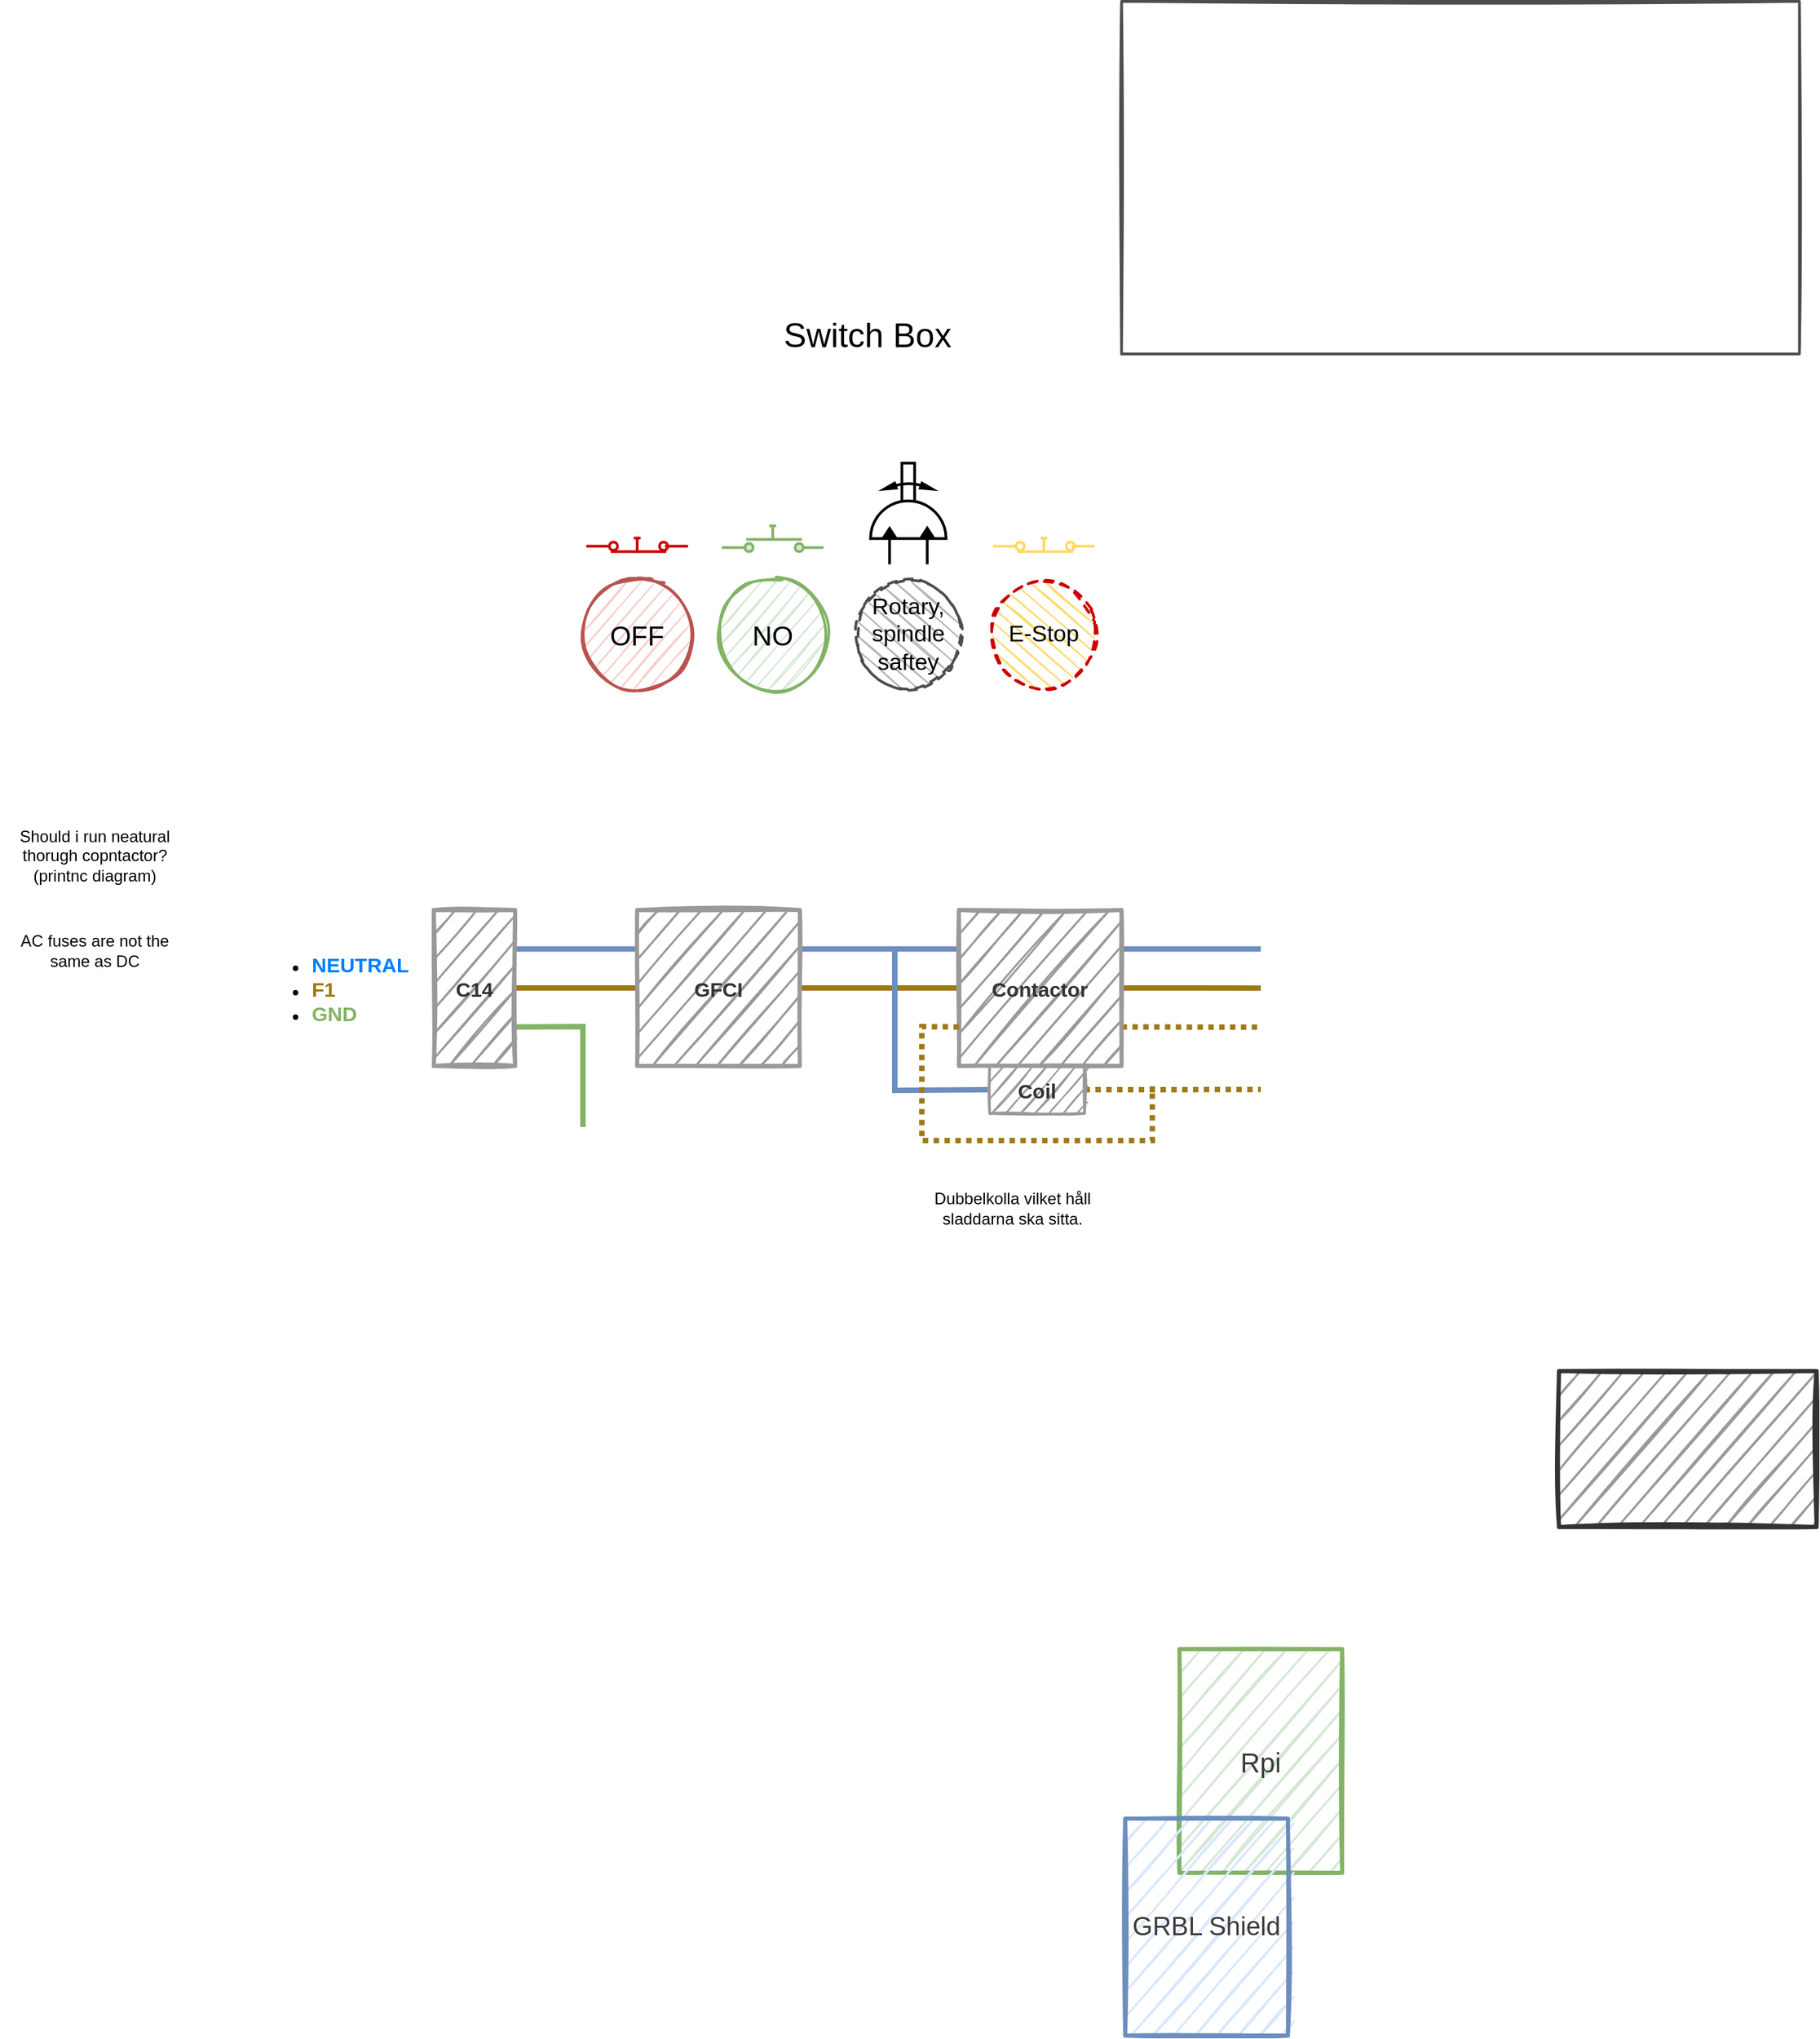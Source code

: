 <mxfile version="14.7.6" type="github">
  <diagram id="WN819PLStXToIRm2dHOi" name="Page-1">
    <mxGraphModel dx="2832" dy="1810" grid="1" gridSize="10" guides="1" tooltips="1" connect="1" arrows="1" fold="1" page="1" pageScale="1" pageWidth="1654" pageHeight="1169" math="0" shadow="0">
      <root>
        <mxCell id="0" />
        <mxCell id="1" parent="0" />
        <mxCell id="LDjXvFkaUpSCtm-YkeH0-2" value="&lt;font style=&quot;font-size: 20px&quot; color=&quot;#3b3b3b&quot;&gt;Rpi&lt;/font&gt;" style="rounded=0;whiteSpace=wrap;html=1;fillColor=#d5e8d4;strokeColor=#82b366;sketch=1;strokeWidth=3;" vertex="1" parent="1">
          <mxGeometry x="590" y="585" width="120" height="165" as="geometry" />
        </mxCell>
        <mxCell id="LDjXvFkaUpSCtm-YkeH0-3" value="&lt;font color=&quot;#3b3b3b&quot;&gt;&lt;font style=&quot;font-size: 19px&quot;&gt;GRBL Shield&lt;/font&gt;&lt;br&gt;&lt;/font&gt;" style="rounded=0;whiteSpace=wrap;html=1;fillColor=#dae8fc;strokeColor=#6c8ebf;sketch=1;strokeWidth=3;" vertex="1" parent="1">
          <mxGeometry x="550" y="710" width="120" height="160" as="geometry" />
        </mxCell>
        <mxCell id="LDjXvFkaUpSCtm-YkeH0-5" value="" style="rounded=0;whiteSpace=wrap;html=1;sketch=1;strokeWidth=3;fontColor=#333333;fillColor=#999999;strokeColor=#333333;" vertex="1" parent="1">
          <mxGeometry x="870" y="380" width="190" height="115" as="geometry" />
        </mxCell>
        <mxCell id="LDjXvFkaUpSCtm-YkeH0-18" style="edgeStyle=none;rounded=0;sketch=0;orthogonalLoop=1;jettySize=auto;html=1;exitX=1;exitY=0.25;exitDx=0;exitDy=0;entryX=0;entryY=0.25;entryDx=0;entryDy=0;strokeColor=#6c8ebf;strokeWidth=4;endArrow=none;endFill=0;fillColor=#dae8fc;" edge="1" parent="1" source="LDjXvFkaUpSCtm-YkeH0-8" target="LDjXvFkaUpSCtm-YkeH0-15">
          <mxGeometry relative="1" as="geometry" />
        </mxCell>
        <mxCell id="LDjXvFkaUpSCtm-YkeH0-19" style="edgeStyle=none;rounded=0;sketch=0;orthogonalLoop=1;jettySize=auto;html=1;exitX=1;exitY=0.5;exitDx=0;exitDy=0;entryX=0;entryY=0.5;entryDx=0;entryDy=0;strokeWidth=4;endArrow=none;endFill=0;strokeColor=#9E7915;" edge="1" parent="1" source="LDjXvFkaUpSCtm-YkeH0-8" target="LDjXvFkaUpSCtm-YkeH0-15">
          <mxGeometry relative="1" as="geometry" />
        </mxCell>
        <mxCell id="LDjXvFkaUpSCtm-YkeH0-20" style="edgeStyle=none;rounded=0;sketch=0;orthogonalLoop=1;jettySize=auto;html=1;exitX=1;exitY=0.75;exitDx=0;exitDy=0;endArrow=none;endFill=0;strokeColor=#82b366;strokeWidth=4;fillColor=#d5e8d4;jumpStyle=none;" edge="1" parent="1" source="LDjXvFkaUpSCtm-YkeH0-8">
          <mxGeometry relative="1" as="geometry">
            <mxPoint x="150" y="200" as="targetPoint" />
            <Array as="points">
              <mxPoint x="150" y="126" />
            </Array>
          </mxGeometry>
        </mxCell>
        <mxCell id="LDjXvFkaUpSCtm-YkeH0-8" value="&lt;font style=&quot;font-size: 15px&quot;&gt;&lt;b&gt;C14&lt;/b&gt;&lt;/font&gt;" style="rounded=0;whiteSpace=wrap;html=1;sketch=1;strokeWidth=3;fontColor=#333333;fillColor=#999999;strokeColor=#999999;" vertex="1" parent="1">
          <mxGeometry x="40" y="40" width="60" height="115" as="geometry" />
        </mxCell>
        <mxCell id="LDjXvFkaUpSCtm-YkeH0-24" style="edgeStyle=none;rounded=0;sketch=0;jumpStyle=none;orthogonalLoop=1;jettySize=auto;html=1;exitX=1;exitY=0.25;exitDx=0;exitDy=0;entryX=0;entryY=0.25;entryDx=0;entryDy=0;endArrow=none;endFill=0;strokeColor=#6c8ebf;strokeWidth=4;fillColor=#dae8fc;" edge="1" parent="1" source="LDjXvFkaUpSCtm-YkeH0-15" target="LDjXvFkaUpSCtm-YkeH0-23">
          <mxGeometry relative="1" as="geometry" />
        </mxCell>
        <mxCell id="LDjXvFkaUpSCtm-YkeH0-25" style="edgeStyle=none;rounded=0;sketch=0;jumpStyle=none;orthogonalLoop=1;jettySize=auto;html=1;exitX=1;exitY=0.5;exitDx=0;exitDy=0;entryX=0;entryY=0.5;entryDx=0;entryDy=0;endArrow=none;endFill=0;strokeColor=#9E7915;strokeWidth=4;" edge="1" parent="1" source="LDjXvFkaUpSCtm-YkeH0-15" target="LDjXvFkaUpSCtm-YkeH0-23">
          <mxGeometry relative="1" as="geometry" />
        </mxCell>
        <mxCell id="LDjXvFkaUpSCtm-YkeH0-15" value="&lt;span style=&quot;font-size: 15px&quot;&gt;&lt;b&gt;GFCI&lt;/b&gt;&lt;/span&gt;" style="rounded=0;whiteSpace=wrap;html=1;sketch=1;strokeWidth=3;fontColor=#333333;fillColor=#999999;strokeColor=#999999;perimeterSpacing=0;" vertex="1" parent="1">
          <mxGeometry x="190" y="40" width="120" height="115" as="geometry" />
        </mxCell>
        <mxCell id="LDjXvFkaUpSCtm-YkeH0-22" value="Should i run neatural thorugh copntactor? (printnc diagram)" style="text;html=1;strokeColor=none;fillColor=none;align=center;verticalAlign=middle;whiteSpace=wrap;rounded=0;sketch=1;" vertex="1" parent="1">
          <mxGeometry x="-280" y="-30" width="140" height="60" as="geometry" />
        </mxCell>
        <mxCell id="LDjXvFkaUpSCtm-YkeH0-47" style="edgeStyle=none;rounded=0;sketch=0;jumpStyle=none;orthogonalLoop=1;jettySize=auto;html=1;exitX=1;exitY=0.25;exitDx=0;exitDy=0;endArrow=none;endFill=0;strokeColor=#6c8ebf;strokeWidth=4;fillColor=#dae8fc;" edge="1" parent="1" source="LDjXvFkaUpSCtm-YkeH0-23">
          <mxGeometry relative="1" as="geometry">
            <mxPoint x="650" y="68.8" as="targetPoint" />
          </mxGeometry>
        </mxCell>
        <mxCell id="LDjXvFkaUpSCtm-YkeH0-48" style="edgeStyle=none;rounded=0;sketch=0;jumpStyle=none;orthogonalLoop=1;jettySize=auto;html=1;exitX=1;exitY=0.5;exitDx=0;exitDy=0;endArrow=none;endFill=0;strokeColor=#9E7915;strokeWidth=4;" edge="1" parent="1" source="LDjXvFkaUpSCtm-YkeH0-23">
          <mxGeometry relative="1" as="geometry">
            <mxPoint x="650" y="97.6" as="targetPoint" />
          </mxGeometry>
        </mxCell>
        <mxCell id="LDjXvFkaUpSCtm-YkeH0-50" style="edgeStyle=none;rounded=0;sketch=0;jumpStyle=none;jumpSize=2;orthogonalLoop=1;jettySize=auto;html=1;exitX=1;exitY=0.75;exitDx=0;exitDy=0;dashed=1;dashPattern=1 1;endArrow=none;endFill=0;endSize=6;strokeColor=#9E7915;strokeWidth=4;" edge="1" parent="1" source="LDjXvFkaUpSCtm-YkeH0-23">
          <mxGeometry relative="1" as="geometry">
            <mxPoint x="650" y="126.4" as="targetPoint" />
          </mxGeometry>
        </mxCell>
        <mxCell id="LDjXvFkaUpSCtm-YkeH0-23" value="&lt;span style=&quot;font-size: 15px&quot;&gt;&lt;b&gt;Contactor&lt;/b&gt;&lt;/span&gt;" style="rounded=0;whiteSpace=wrap;html=1;sketch=1;strokeWidth=3;fontColor=#333333;fillColor=#999999;strokeColor=#999999;perimeterSpacing=0;" vertex="1" parent="1">
          <mxGeometry x="427.31" y="40" width="120" height="115" as="geometry" />
        </mxCell>
        <mxCell id="LDjXvFkaUpSCtm-YkeH0-26" value="AC fuses are not the same as DC" style="text;html=1;strokeColor=none;fillColor=none;align=center;verticalAlign=middle;whiteSpace=wrap;rounded=0;sketch=1;" vertex="1" parent="1">
          <mxGeometry x="-280" y="40" width="140" height="60" as="geometry" />
        </mxCell>
        <mxCell id="LDjXvFkaUpSCtm-YkeH0-37" style="edgeStyle=none;rounded=0;sketch=0;jumpStyle=none;orthogonalLoop=1;jettySize=auto;html=1;exitX=0;exitY=0.5;exitDx=0;exitDy=0;endArrow=none;endFill=0;strokeColor=#6c8ebf;strokeWidth=4;fillColor=#dae8fc;" edge="1" parent="1" source="LDjXvFkaUpSCtm-YkeH0-27">
          <mxGeometry relative="1" as="geometry">
            <mxPoint x="380" y="70" as="targetPoint" />
            <Array as="points">
              <mxPoint x="380" y="173" />
            </Array>
          </mxGeometry>
        </mxCell>
        <mxCell id="LDjXvFkaUpSCtm-YkeH0-55" style="edgeStyle=none;rounded=0;sketch=0;jumpStyle=none;jumpSize=2;orthogonalLoop=1;jettySize=auto;html=1;exitX=1;exitY=0.5;exitDx=0;exitDy=0;dashed=1;dashPattern=1 1;endArrow=none;endFill=0;endSize=6;strokeColor=#9E7915;strokeWidth=4;" edge="1" parent="1" source="LDjXvFkaUpSCtm-YkeH0-27">
          <mxGeometry relative="1" as="geometry">
            <mxPoint x="650" y="172.4" as="targetPoint" />
          </mxGeometry>
        </mxCell>
        <mxCell id="LDjXvFkaUpSCtm-YkeH0-27" value="&lt;span style=&quot;font-size: 15px&quot;&gt;&lt;b&gt;Coil&lt;br&gt;&lt;/b&gt;&lt;/span&gt;" style="rounded=0;whiteSpace=wrap;html=1;sketch=1;strokeWidth=2;fontColor=#333333;fillColor=#999999;strokeColor=#999999;perimeterSpacing=0;" vertex="1" parent="1">
          <mxGeometry x="450" y="155" width="70" height="35" as="geometry" />
        </mxCell>
        <mxCell id="LDjXvFkaUpSCtm-YkeH0-28" value="&lt;span style=&quot;font-size: 20px&quot;&gt;OFF&lt;/span&gt;" style="ellipse;whiteSpace=wrap;html=1;aspect=fixed;sketch=1;strokeColor=#b85450;strokeWidth=2;fillColor=#f8cecc;" vertex="1" parent="1">
          <mxGeometry x="150" y="-203.26" width="80" height="80" as="geometry" />
        </mxCell>
        <mxCell id="LDjXvFkaUpSCtm-YkeH0-30" value="&lt;font style=&quot;font-size: 20px&quot;&gt;NO&lt;/font&gt;" style="ellipse;whiteSpace=wrap;html=1;aspect=fixed;sketch=1;strokeColor=#82b366;strokeWidth=2;fillColor=#d5e8d4;" vertex="1" parent="1">
          <mxGeometry x="250" y="-203.26" width="80" height="80" as="geometry" />
        </mxCell>
        <mxCell id="LDjXvFkaUpSCtm-YkeH0-32" value="&lt;font style=&quot;font-size: 17px&quot;&gt;E-Stop&lt;/font&gt;" style="ellipse;whiteSpace=wrap;html=1;aspect=fixed;sketch=1;strokeWidth=2;fillColor=#FFD966;strokeColor=#CC0000;dashed=1;direction=south;" vertex="1" parent="1">
          <mxGeometry x="450" y="-203.26" width="80" height="80" as="geometry" />
        </mxCell>
        <mxCell id="LDjXvFkaUpSCtm-YkeH0-33" value="" style="pointerEvents=1;verticalLabelPosition=bottom;shadow=0;dashed=0;align=center;html=1;verticalAlign=top;shape=mxgraph.electrical.electro-mechanical.push_switch_no;sketch=0;strokeColor=#82b366;strokeWidth=2;fillColor=#d5e8d4;" vertex="1" parent="1">
          <mxGeometry x="252.5" y="-243.26" width="75" height="19" as="geometry" />
        </mxCell>
        <mxCell id="LDjXvFkaUpSCtm-YkeH0-34" value="" style="pointerEvents=1;verticalLabelPosition=bottom;shadow=0;dashed=0;align=center;html=1;verticalAlign=top;shape=mxgraph.electrical.electro-mechanical.push_switch_nc;sketch=0;strokeWidth=2;strokeColor=#CC0000;fillColor=none;" vertex="1" parent="1">
          <mxGeometry x="152.5" y="-234.26" width="75" height="10" as="geometry" />
        </mxCell>
        <mxCell id="LDjXvFkaUpSCtm-YkeH0-35" value="" style="pointerEvents=1;verticalLabelPosition=bottom;shadow=0;dashed=0;align=center;html=1;verticalAlign=top;shape=mxgraph.electrical.electro-mechanical.push_switch_nc;sketch=0;strokeWidth=2;strokeColor=#FFD966;fillColor=none;" vertex="1" parent="1">
          <mxGeometry x="452.5" y="-234.26" width="75" height="10" as="geometry" />
        </mxCell>
        <mxCell id="LDjXvFkaUpSCtm-YkeH0-38" value="&lt;ul&gt;&lt;li&gt;&lt;font size=&quot;1&quot;&gt;&lt;b style=&quot;font-size: 15px&quot;&gt;&lt;font color=&quot;#007fff&quot;&gt;NEUTRAL&lt;/font&gt;&lt;/b&gt;&lt;/font&gt;&lt;/li&gt;&lt;li&gt;&lt;font size=&quot;1&quot;&gt;&lt;b style=&quot;font-size: 15px&quot;&gt;&lt;font color=&quot;#9e7915&quot;&gt;F1&lt;/font&gt;&lt;/b&gt;&lt;/font&gt;&lt;/li&gt;&lt;li&gt;&lt;font size=&quot;1&quot;&gt;&lt;b style=&quot;font-size: 15px&quot;&gt;&lt;font color=&quot;#82b366&quot;&gt;GND&lt;/font&gt;&lt;/b&gt;&lt;/font&gt;&lt;/li&gt;&lt;/ul&gt;" style="text;html=1;strokeColor=none;fillColor=none;align=left;verticalAlign=middle;whiteSpace=wrap;rounded=0;sketch=1;" vertex="1" parent="1">
          <mxGeometry x="-92.5" y="57.5" width="132.5" height="80" as="geometry" />
        </mxCell>
        <mxCell id="LDjXvFkaUpSCtm-YkeH0-41" value="Dubbelkolla vilket håll sladdarna ska sitta.&lt;br&gt;" style="text;html=1;strokeColor=none;fillColor=none;align=center;verticalAlign=middle;whiteSpace=wrap;rounded=0;sketch=1;" vertex="1" parent="1">
          <mxGeometry x="387.31" y="230" width="160" height="60" as="geometry" />
        </mxCell>
        <mxCell id="LDjXvFkaUpSCtm-YkeH0-45" value="" style="verticalLabelPosition=bottom;aspect=fixed;html=1;verticalAlign=top;strokeColor=#000000;fillColor=#000000;align=center;outlineConnect=0;shape=mxgraph.fluid_power.x11280;points=[[0,0.25,0],[0,0.75,0]];shadow=0;sketch=0;rotation=-90;strokeWidth=2;" vertex="1" parent="1">
          <mxGeometry x="352.69" y="-280" width="74.62" height="55.74" as="geometry" />
        </mxCell>
        <mxCell id="LDjXvFkaUpSCtm-YkeH0-46" value="&lt;font style=&quot;font-size: 17px&quot;&gt;Rotary, spindle saftey&lt;/font&gt;" style="ellipse;whiteSpace=wrap;html=1;aspect=fixed;sketch=1;strokeWidth=2;dashed=1;direction=south;strokeColor=#4D4D4D;fillColor=#B3B3B3;" vertex="1" parent="1">
          <mxGeometry x="350" y="-203.26" width="80" height="80" as="geometry" />
        </mxCell>
        <mxCell id="LDjXvFkaUpSCtm-YkeH0-51" value="" style="rounded=0;whiteSpace=wrap;html=1;shadow=0;sketch=1;strokeColor=#4D4D4D;strokeWidth=2;fillColor=none;" vertex="1" parent="1">
          <mxGeometry x="547.31" y="-630" width="500" height="260" as="geometry" />
        </mxCell>
        <mxCell id="LDjXvFkaUpSCtm-YkeH0-52" value="&lt;font style=&quot;font-size: 25px&quot;&gt;Switch Box&lt;/font&gt;" style="text;html=1;strokeColor=none;fillColor=none;align=center;verticalAlign=middle;whiteSpace=wrap;rounded=0;shadow=0;sketch=1;" vertex="1" parent="1">
          <mxGeometry x="285" y="-400" width="150" height="30" as="geometry" />
        </mxCell>
        <mxCell id="LDjXvFkaUpSCtm-YkeH0-57" style="edgeStyle=none;rounded=0;sketch=0;jumpStyle=none;jumpSize=2;orthogonalLoop=1;jettySize=auto;html=1;exitX=0;exitY=0.75;exitDx=0;exitDy=0;dashed=1;dashPattern=1 1;endArrow=none;endFill=0;endSize=6;strokeColor=#9E7915;strokeWidth=4;" edge="1" parent="1" source="LDjXvFkaUpSCtm-YkeH0-23">
          <mxGeometry relative="1" as="geometry">
            <mxPoint x="570" y="170" as="targetPoint" />
            <Array as="points">
              <mxPoint x="400" y="126" />
              <mxPoint x="400" y="210" />
              <mxPoint x="570" y="210" />
            </Array>
          </mxGeometry>
        </mxCell>
      </root>
    </mxGraphModel>
  </diagram>
</mxfile>
